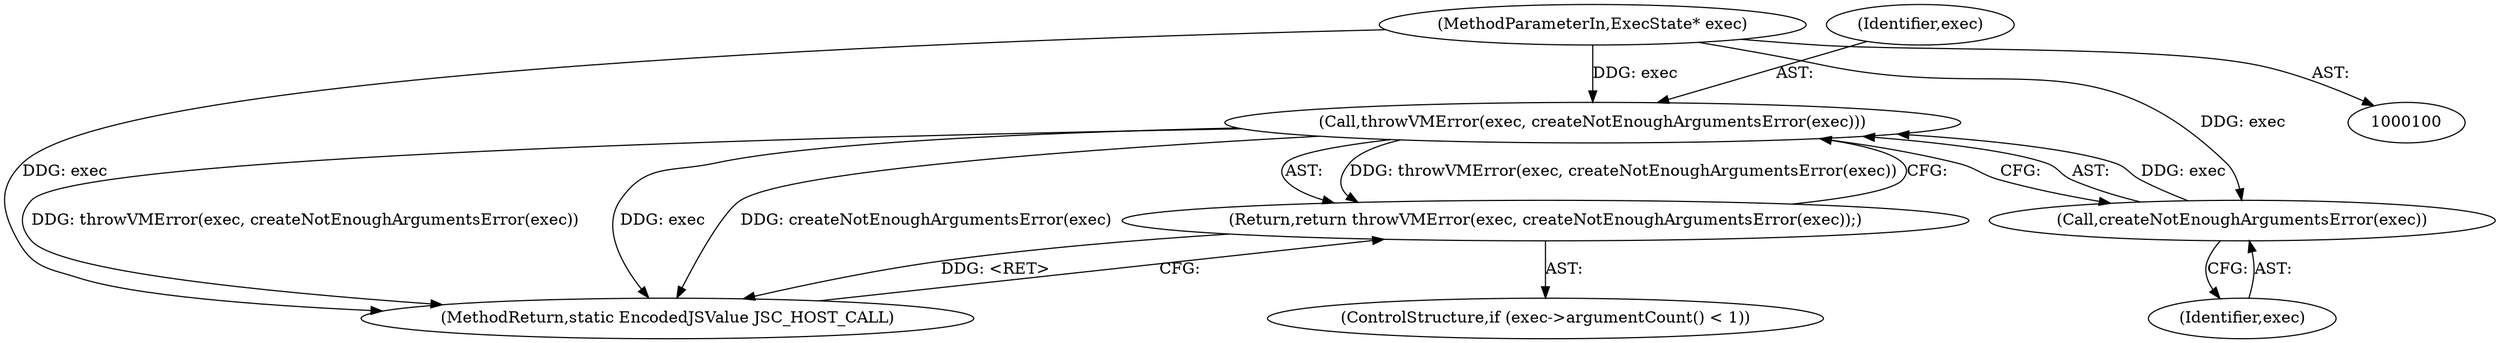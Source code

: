 digraph "0_Chrome_b944f670bb7a8a919daac497a4ea0536c954c201_23@pointer" {
"1000101" [label="(MethodParameterIn,ExecState* exec)"];
"1000108" [label="(Call,throwVMError(exec, createNotEnoughArgumentsError(exec)))"];
"1000107" [label="(Return,return throwVMError(exec, createNotEnoughArgumentsError(exec));)"];
"1000110" [label="(Call,createNotEnoughArgumentsError(exec))"];
"1000101" [label="(MethodParameterIn,ExecState* exec)"];
"1000123" [label="(MethodReturn,static EncodedJSValue JSC_HOST_CALL)"];
"1000108" [label="(Call,throwVMError(exec, createNotEnoughArgumentsError(exec)))"];
"1000107" [label="(Return,return throwVMError(exec, createNotEnoughArgumentsError(exec));)"];
"1000103" [label="(ControlStructure,if (exec->argumentCount() < 1))"];
"1000110" [label="(Call,createNotEnoughArgumentsError(exec))"];
"1000111" [label="(Identifier,exec)"];
"1000109" [label="(Identifier,exec)"];
"1000101" -> "1000100"  [label="AST: "];
"1000101" -> "1000123"  [label="DDG: exec"];
"1000101" -> "1000108"  [label="DDG: exec"];
"1000101" -> "1000110"  [label="DDG: exec"];
"1000108" -> "1000107"  [label="AST: "];
"1000108" -> "1000110"  [label="CFG: "];
"1000109" -> "1000108"  [label="AST: "];
"1000110" -> "1000108"  [label="AST: "];
"1000107" -> "1000108"  [label="CFG: "];
"1000108" -> "1000123"  [label="DDG: throwVMError(exec, createNotEnoughArgumentsError(exec))"];
"1000108" -> "1000123"  [label="DDG: exec"];
"1000108" -> "1000123"  [label="DDG: createNotEnoughArgumentsError(exec)"];
"1000108" -> "1000107"  [label="DDG: throwVMError(exec, createNotEnoughArgumentsError(exec))"];
"1000110" -> "1000108"  [label="DDG: exec"];
"1000107" -> "1000103"  [label="AST: "];
"1000123" -> "1000107"  [label="CFG: "];
"1000107" -> "1000123"  [label="DDG: <RET>"];
"1000110" -> "1000111"  [label="CFG: "];
"1000111" -> "1000110"  [label="AST: "];
}
